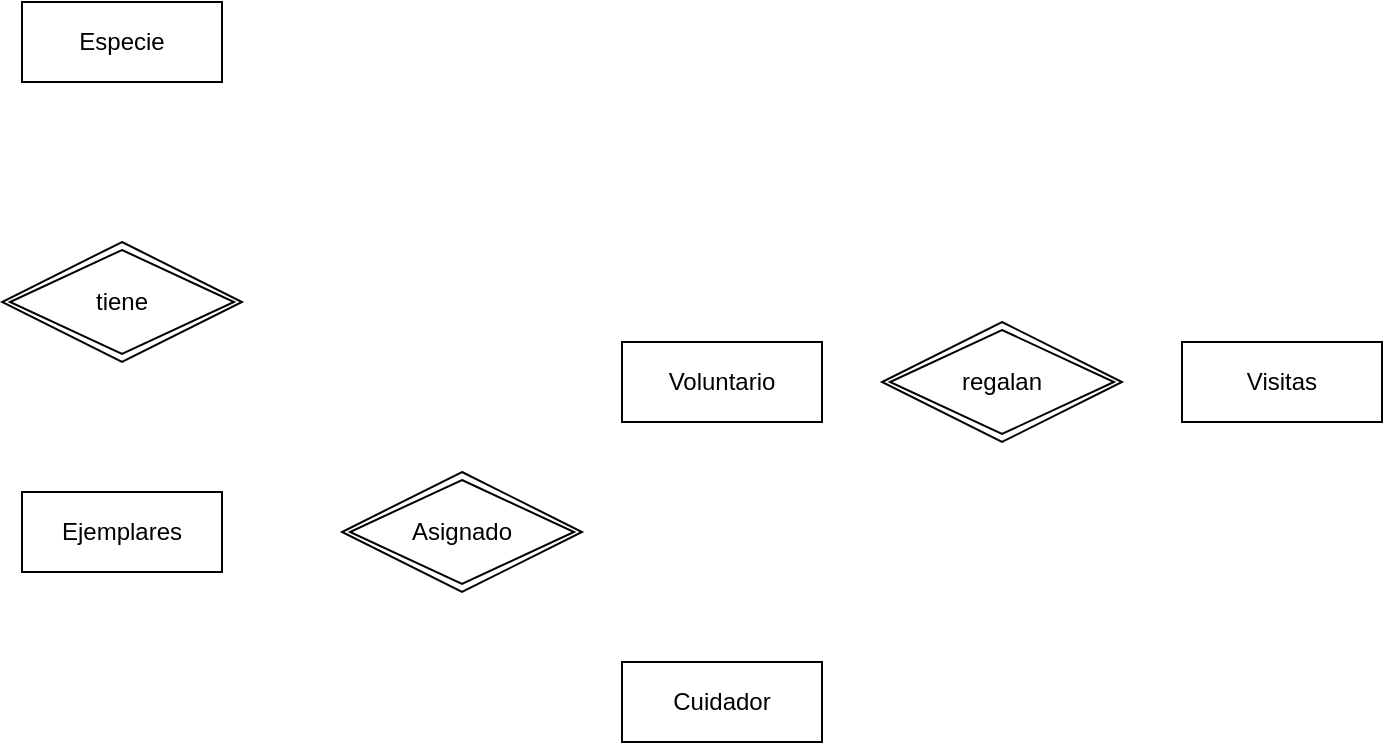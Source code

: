 <mxfile>
    <diagram id="ebpj7O1Apofwbzn0CUIB" name="Página-1">
        <mxGraphModel dx="1049" dy="584" grid="1" gridSize="10" guides="1" tooltips="1" connect="1" arrows="1" fold="1" page="1" pageScale="1" pageWidth="827" pageHeight="1169" math="0" shadow="0">
            <root>
                <mxCell id="0"/>
                <mxCell id="1" parent="0"/>
                <mxCell id="3" value="Especie" style="whiteSpace=wrap;html=1;align=center;" vertex="1" parent="1">
                    <mxGeometry x="90" y="300" width="100" height="40" as="geometry"/>
                </mxCell>
                <mxCell id="4" value="Ejemplares" style="whiteSpace=wrap;html=1;align=center;" vertex="1" parent="1">
                    <mxGeometry x="90" y="545" width="100" height="40" as="geometry"/>
                </mxCell>
                <mxCell id="5" value="Cuidador" style="whiteSpace=wrap;html=1;align=center;" vertex="1" parent="1">
                    <mxGeometry x="390" y="630" width="100" height="40" as="geometry"/>
                </mxCell>
                <mxCell id="6" value="Visitas" style="whiteSpace=wrap;html=1;align=center;" vertex="1" parent="1">
                    <mxGeometry x="670" y="470" width="100" height="40" as="geometry"/>
                </mxCell>
                <mxCell id="7" value="tiene" style="shape=rhombus;double=1;perimeter=rhombusPerimeter;whiteSpace=wrap;html=1;align=center;" vertex="1" parent="1">
                    <mxGeometry x="80" y="420" width="120" height="60" as="geometry"/>
                </mxCell>
                <mxCell id="8" value="Asignado" style="shape=rhombus;double=1;perimeter=rhombusPerimeter;whiteSpace=wrap;html=1;align=center;" vertex="1" parent="1">
                    <mxGeometry x="250" y="535" width="120" height="60" as="geometry"/>
                </mxCell>
                <mxCell id="9" value="Voluntario" style="whiteSpace=wrap;html=1;align=center;" vertex="1" parent="1">
                    <mxGeometry x="390" y="470" width="100" height="40" as="geometry"/>
                </mxCell>
                <mxCell id="10" value="regalan" style="shape=rhombus;double=1;perimeter=rhombusPerimeter;whiteSpace=wrap;html=1;align=center;" vertex="1" parent="1">
                    <mxGeometry x="520" y="460" width="120" height="60" as="geometry"/>
                </mxCell>
            </root>
        </mxGraphModel>
    </diagram>
</mxfile>